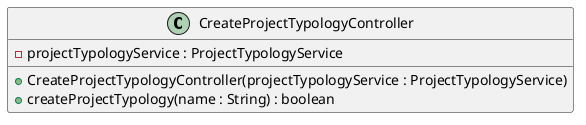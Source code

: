 @startuml

class CreateProjectTypologyController {
- projectTypologyService : ProjectTypologyService

+ CreateProjectTypologyController(projectTypologyService : ProjectTypologyService)
+ createProjectTypology(name : String) : boolean

}

@enduml